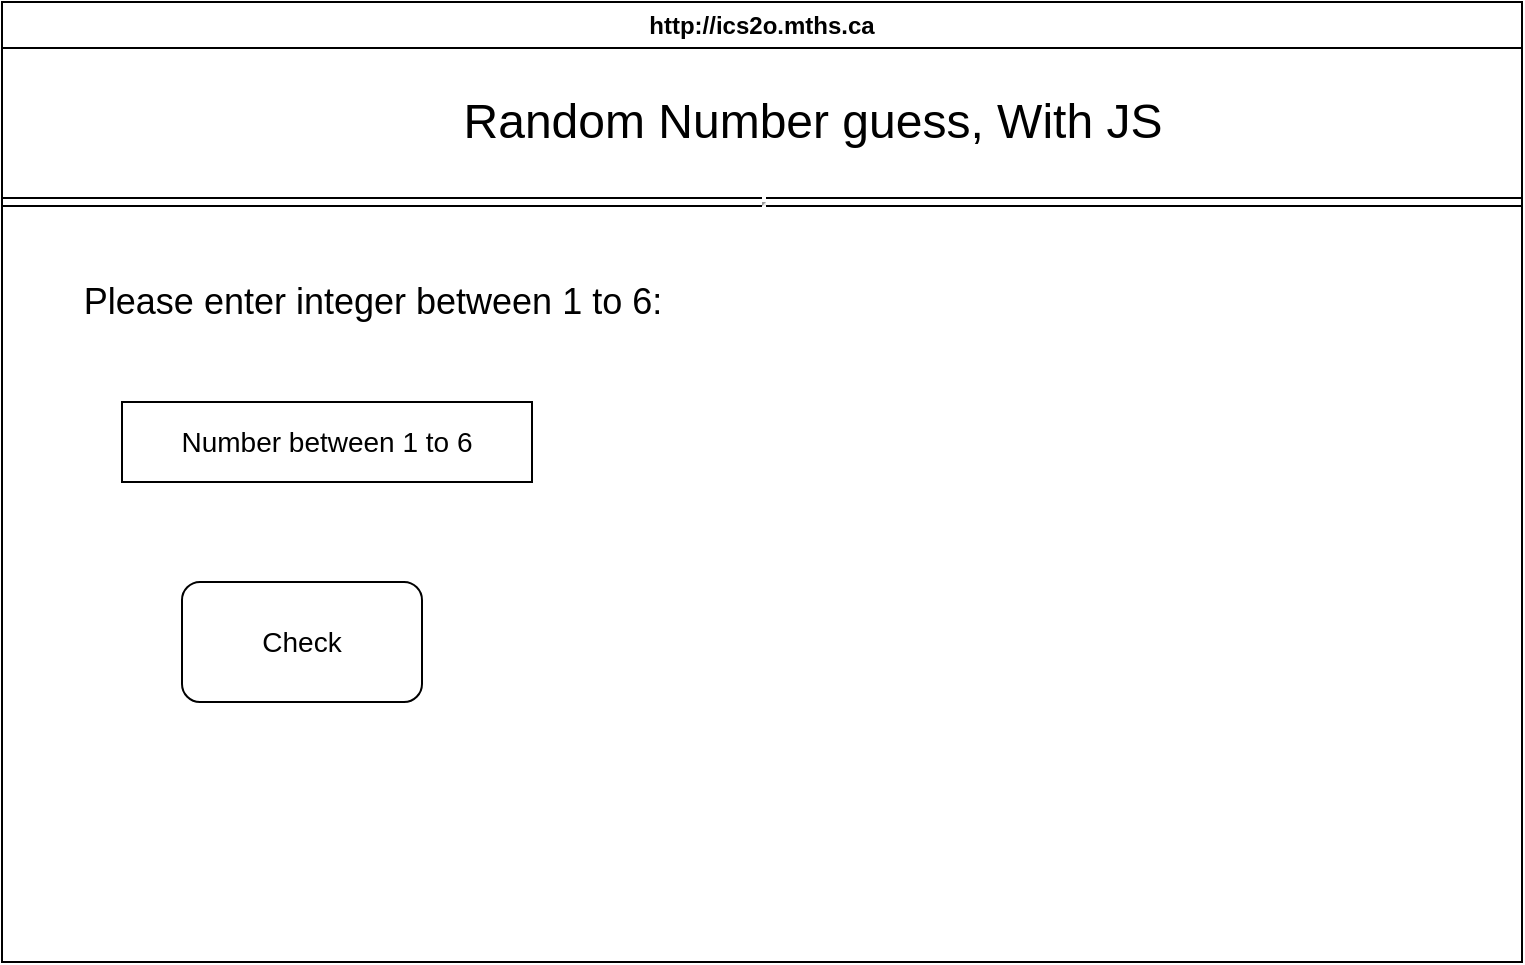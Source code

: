 <mxfile>
    <diagram id="HIP3nbAZw_EuaXWnEj3U" name="Page-1">
        <mxGraphModel dx="995" dy="549" grid="1" gridSize="10" guides="1" tooltips="1" connect="1" arrows="1" fold="1" page="1" pageScale="1" pageWidth="850" pageHeight="1100" math="0" shadow="0">
            <root>
                <mxCell id="0"/>
                <mxCell id="1" parent="0"/>
                <mxCell id="7" value="http://ics2o.mths.ca" style="swimlane;whiteSpace=wrap;html=1;" parent="1" vertex="1">
                    <mxGeometry x="40" y="40" width="760" height="480" as="geometry"/>
                </mxCell>
                <mxCell id="8" value="&lt;font style=&quot;font-size: 24px;&quot;&gt;Random Number guess, With JS&lt;/font&gt;" style="text;html=1;align=center;verticalAlign=middle;resizable=0;points=[];autosize=1;strokeColor=none;fillColor=none;" vertex="1" parent="7">
                    <mxGeometry x="220" y="40" width="370" height="40" as="geometry"/>
                </mxCell>
                <mxCell id="10" value="&lt;font style=&quot;font-size: 18px;&quot;&gt;Please enter integer between 1 to 6:&lt;/font&gt;" style="text;html=1;align=center;verticalAlign=middle;resizable=0;points=[];autosize=1;strokeColor=none;fillColor=none;" vertex="1" parent="7">
                    <mxGeometry x="30" y="130" width="310" height="40" as="geometry"/>
                </mxCell>
                <mxCell id="11" value="&lt;font style=&quot;font-size: 14px;&quot;&gt;Number between 1 to 6&lt;/font&gt;" style="whiteSpace=wrap;html=1;" vertex="1" parent="7">
                    <mxGeometry x="60" y="200" width="205" height="40" as="geometry"/>
                </mxCell>
                <mxCell id="12" value="&lt;font style=&quot;font-size: 14px;&quot;&gt;Check&lt;/font&gt;" style="rounded=1;whiteSpace=wrap;html=1;" vertex="1" parent="7">
                    <mxGeometry x="90" y="290" width="120" height="60" as="geometry"/>
                </mxCell>
                <mxCell id="13" value="&lt;hr&gt;" style="edgeStyle=none;orthogonalLoop=1;jettySize=auto;html=1;entryX=1;entryY=0.25;entryDx=0;entryDy=0;exitX=0;exitY=0.25;exitDx=0;exitDy=0;rounded=0;curved=1;shape=link;" edge="1" parent="1">
                    <mxGeometry width="100" relative="1" as="geometry">
                        <mxPoint x="40" y="140" as="sourcePoint"/>
                        <mxPoint x="800" y="140" as="targetPoint"/>
                    </mxGeometry>
                </mxCell>
            </root>
        </mxGraphModel>
    </diagram>
</mxfile>